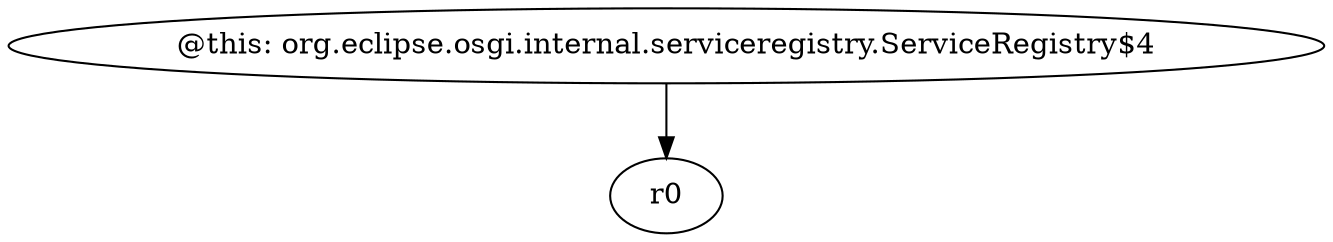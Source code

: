 digraph g {
0[label="@this: org.eclipse.osgi.internal.serviceregistry.ServiceRegistry$4"]
1[label="r0"]
0->1[label=""]
}